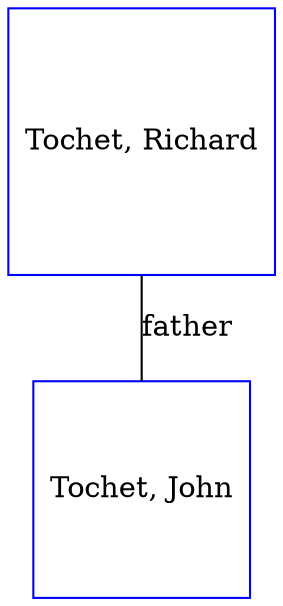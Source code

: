 digraph D {
    edge [dir=none];    node [shape=box];    "026257"   [label="Tochet, Richard", shape=box, regular=1, color="blue"] ;
"026256"   [label="Tochet, John", shape=box, regular=1, color="blue"] ;
026257->026256 [label="father",arrowsize=0.0]; 
}